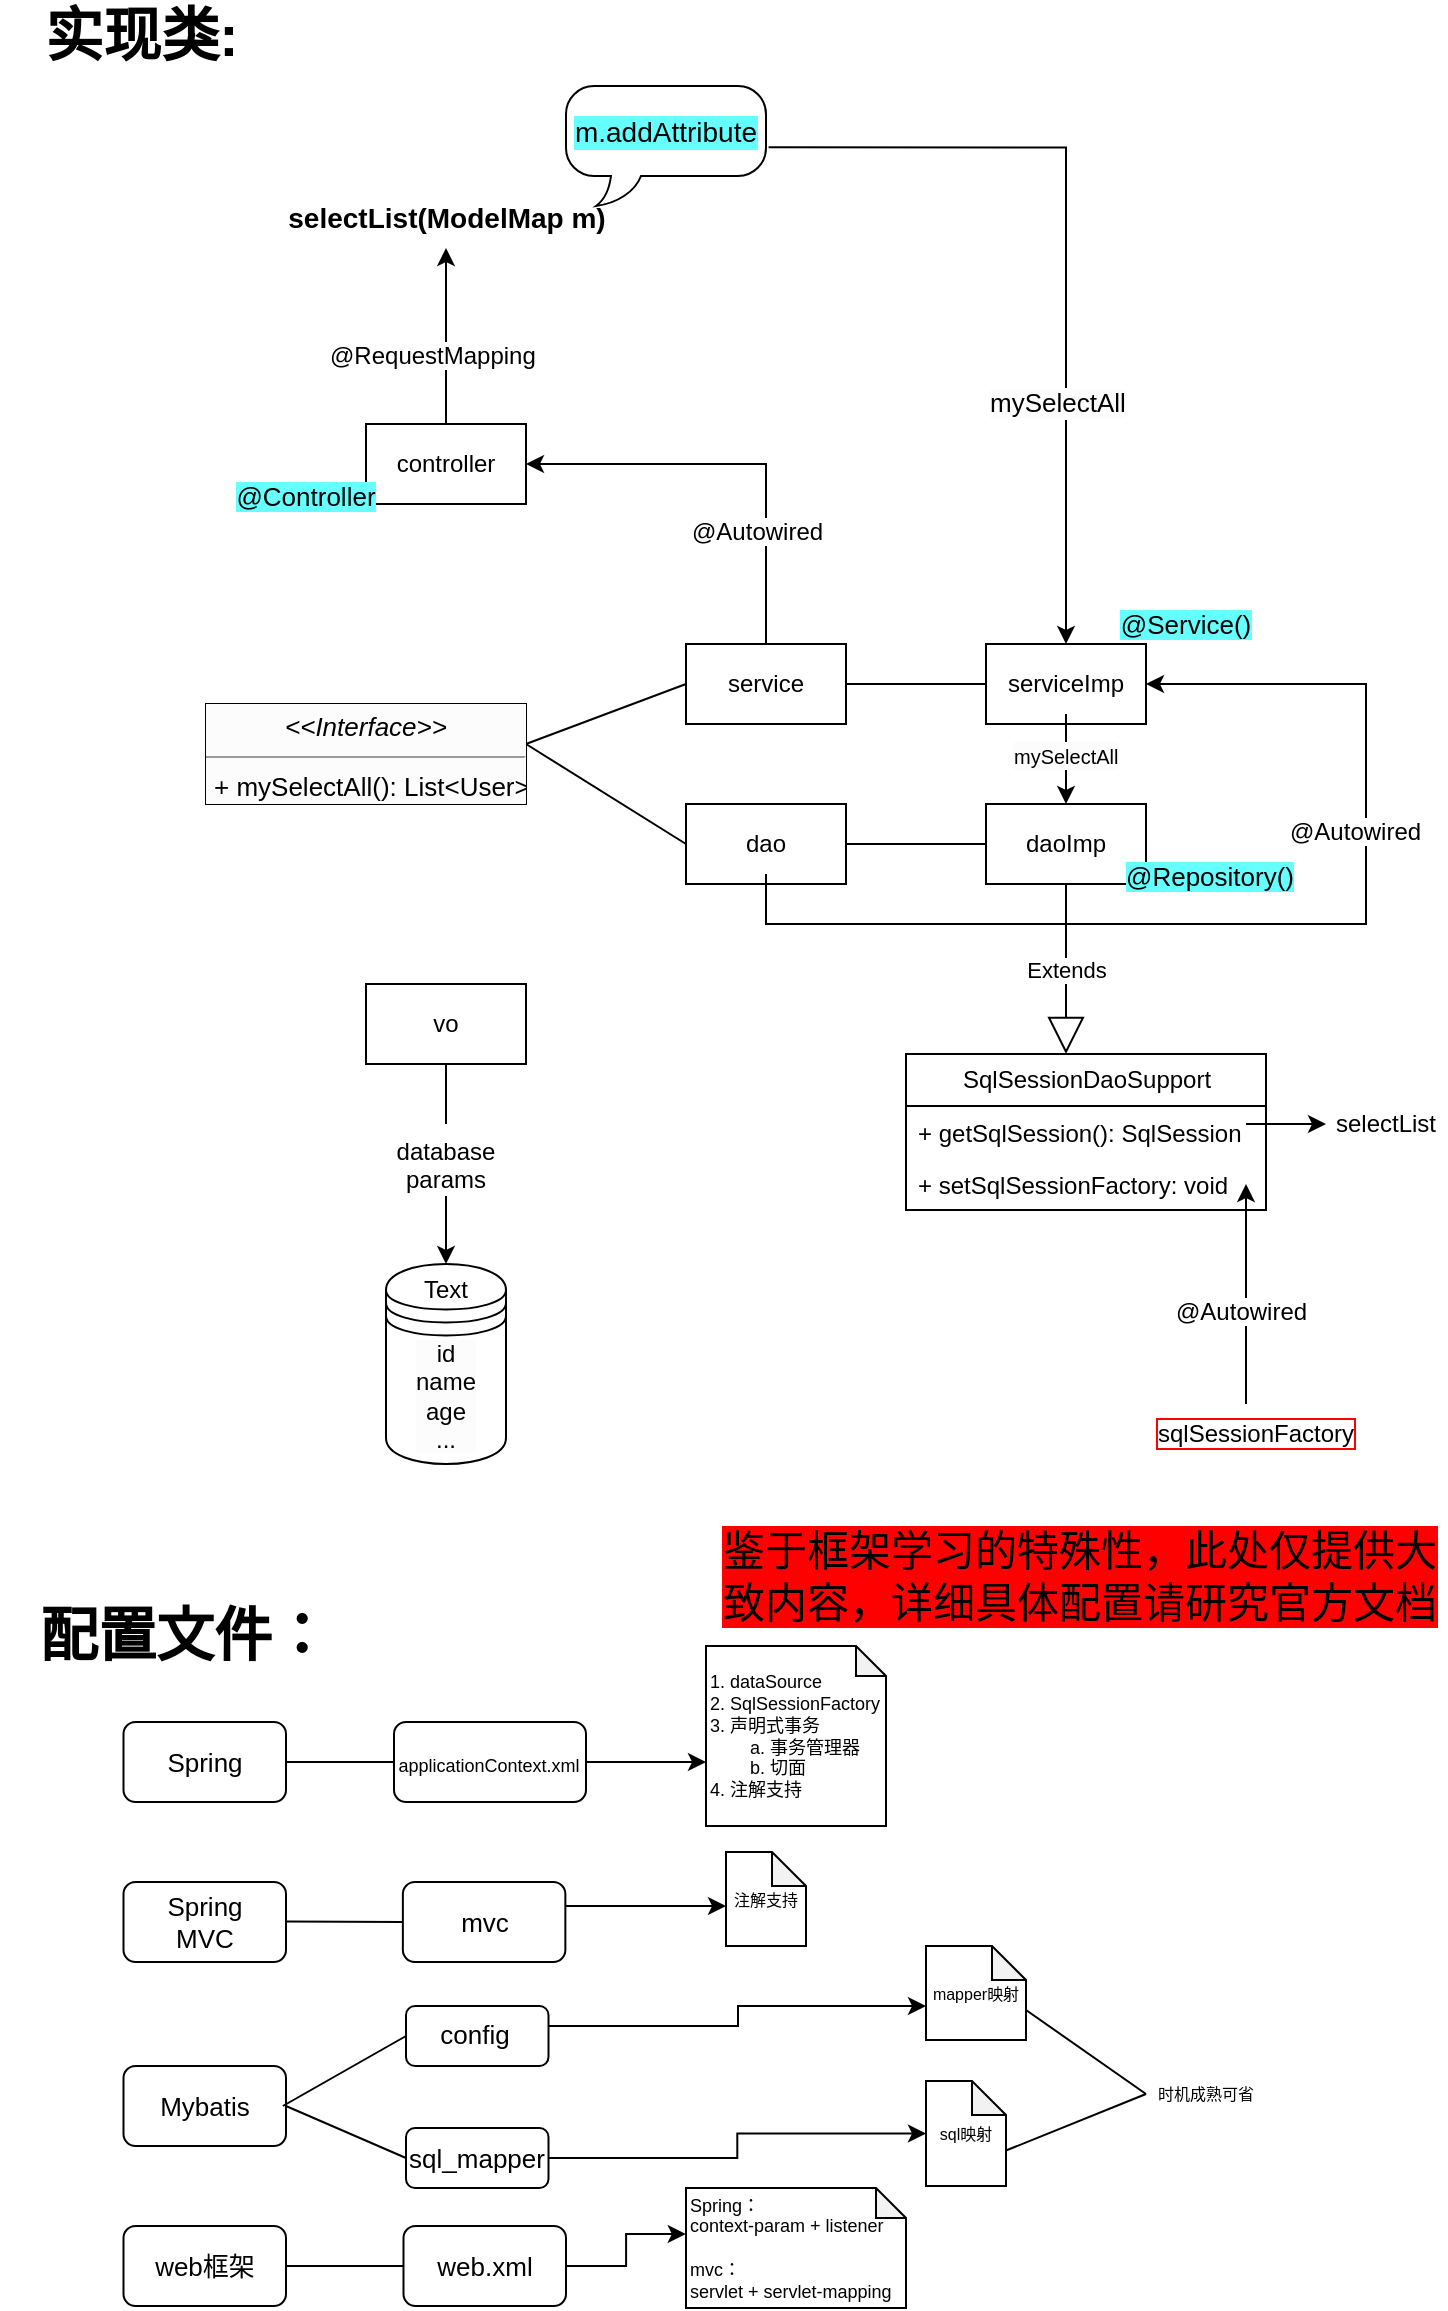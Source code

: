 <mxfile version="17.2.4" type="device"><diagram id="9NevQaqZ1aQY8IA8R68m" name="第 1 页"><mxGraphModel dx="1422" dy="1053" grid="1" gridSize="10" guides="1" tooltips="1" connect="1" arrows="1" fold="1" page="1" pageScale="1" pageWidth="827" pageHeight="1169" math="0" shadow="0"><root><mxCell id="0"/><mxCell id="1" parent="0"/><mxCell id="rfBRu9TjuFftcZ76sLy7-3" value="" style="rounded=0;whiteSpace=wrap;html=1;" vertex="1" parent="1"><mxGeometry x="200" y="219" width="80" height="40" as="geometry"/></mxCell><mxCell id="rfBRu9TjuFftcZ76sLy7-4" value="controller" style="text;html=1;strokeColor=none;fillColor=none;align=center;verticalAlign=middle;whiteSpace=wrap;rounded=0;" vertex="1" parent="1"><mxGeometry x="210" y="224" width="60" height="30" as="geometry"/></mxCell><mxCell id="rfBRu9TjuFftcZ76sLy7-5" value="" style="rounded=0;whiteSpace=wrap;html=1;" vertex="1" parent="1"><mxGeometry x="360" y="329" width="80" height="40" as="geometry"/></mxCell><mxCell id="rfBRu9TjuFftcZ76sLy7-65" style="edgeStyle=orthogonalEdgeStyle;rounded=0;orthogonalLoop=1;jettySize=auto;html=1;fontFamily=Helvetica;fontColor=#000000;entryX=1;entryY=0.5;entryDx=0;entryDy=0;exitX=0.5;exitY=0;exitDx=0;exitDy=0;" edge="1" parent="1" source="rfBRu9TjuFftcZ76sLy7-5" target="rfBRu9TjuFftcZ76sLy7-3"><mxGeometry relative="1" as="geometry"><mxPoint x="300" y="239" as="targetPoint"/><Array as="points"><mxPoint x="400" y="239"/></Array></mxGeometry></mxCell><mxCell id="rfBRu9TjuFftcZ76sLy7-6" value="service" style="text;html=1;strokeColor=none;fillColor=none;align=center;verticalAlign=middle;whiteSpace=wrap;rounded=0;" vertex="1" parent="1"><mxGeometry x="370" y="334" width="60" height="30" as="geometry"/></mxCell><mxCell id="rfBRu9TjuFftcZ76sLy7-7" value="" style="rounded=0;whiteSpace=wrap;html=1;" vertex="1" parent="1"><mxGeometry x="360" y="409" width="80" height="40" as="geometry"/></mxCell><mxCell id="rfBRu9TjuFftcZ76sLy7-66" style="edgeStyle=orthogonalEdgeStyle;rounded=0;orthogonalLoop=1;jettySize=auto;html=1;fontFamily=Helvetica;fontColor=#000000;entryX=1;entryY=0.5;entryDx=0;entryDy=0;" edge="1" parent="1" source="rfBRu9TjuFftcZ76sLy7-8" target="rfBRu9TjuFftcZ76sLy7-23"><mxGeometry relative="1" as="geometry"><mxPoint x="610" y="349" as="targetPoint"/><Array as="points"><mxPoint x="400" y="469"/><mxPoint x="700" y="469"/><mxPoint x="700" y="349"/></Array></mxGeometry></mxCell><mxCell id="rfBRu9TjuFftcZ76sLy7-8" value="dao" style="text;html=1;strokeColor=none;fillColor=none;align=center;verticalAlign=middle;whiteSpace=wrap;rounded=0;" vertex="1" parent="1"><mxGeometry x="370" y="414" width="60" height="30" as="geometry"/></mxCell><mxCell id="rfBRu9TjuFftcZ76sLy7-11" value="" style="rounded=0;whiteSpace=wrap;html=1;" vertex="1" parent="1"><mxGeometry x="200" y="499" width="80" height="40" as="geometry"/></mxCell><mxCell id="rfBRu9TjuFftcZ76sLy7-12" value="vo" style="text;html=1;strokeColor=none;fillColor=none;align=center;verticalAlign=middle;whiteSpace=wrap;rounded=0;" vertex="1" parent="1"><mxGeometry x="210" y="504" width="60" height="30" as="geometry"/></mxCell><mxCell id="rfBRu9TjuFftcZ76sLy7-15" value="" style="endArrow=none;html=1;rounded=0;entryX=0;entryY=0.5;entryDx=0;entryDy=0;" edge="1" parent="1" target="rfBRu9TjuFftcZ76sLy7-5"><mxGeometry width="50" height="50" relative="1" as="geometry"><mxPoint x="280" y="379" as="sourcePoint"/><mxPoint x="330" y="329" as="targetPoint"/></mxGeometry></mxCell><mxCell id="rfBRu9TjuFftcZ76sLy7-16" value="" style="endArrow=none;html=1;rounded=0;entryX=0;entryY=0.5;entryDx=0;entryDy=0;" edge="1" parent="1" target="rfBRu9TjuFftcZ76sLy7-7"><mxGeometry width="50" height="50" relative="1" as="geometry"><mxPoint x="280" y="379" as="sourcePoint"/><mxPoint x="330" y="329" as="targetPoint"/></mxGeometry></mxCell><mxCell id="rfBRu9TjuFftcZ76sLy7-20" value="" style="endArrow=none;html=1;rounded=0;fontColor=#000000;" edge="1" parent="1"><mxGeometry width="50" height="50" relative="1" as="geometry"><mxPoint x="440" y="349" as="sourcePoint"/><mxPoint x="510" y="349" as="targetPoint"/></mxGeometry></mxCell><mxCell id="rfBRu9TjuFftcZ76sLy7-23" value="" style="rounded=0;whiteSpace=wrap;html=1;" vertex="1" parent="1"><mxGeometry x="510" y="329" width="80" height="40" as="geometry"/></mxCell><mxCell id="rfBRu9TjuFftcZ76sLy7-85" style="edgeStyle=orthogonalEdgeStyle;rounded=0;orthogonalLoop=1;jettySize=auto;html=1;entryX=0.5;entryY=0;entryDx=0;entryDy=0;fontFamily=Helvetica;fontSize=14;fontColor=#000000;" edge="1" parent="1" source="rfBRu9TjuFftcZ76sLy7-24" target="rfBRu9TjuFftcZ76sLy7-25"><mxGeometry relative="1" as="geometry"/></mxCell><mxCell id="rfBRu9TjuFftcZ76sLy7-24" value="serviceImp" style="text;html=1;strokeColor=none;fillColor=none;align=center;verticalAlign=middle;whiteSpace=wrap;rounded=0;" vertex="1" parent="1"><mxGeometry x="520" y="334" width="60" height="30" as="geometry"/></mxCell><mxCell id="rfBRu9TjuFftcZ76sLy7-25" value="" style="rounded=0;whiteSpace=wrap;html=1;" vertex="1" parent="1"><mxGeometry x="510" y="409" width="80" height="40" as="geometry"/></mxCell><mxCell id="rfBRu9TjuFftcZ76sLy7-26" value="daoImp" style="text;html=1;strokeColor=none;fillColor=none;align=center;verticalAlign=middle;whiteSpace=wrap;rounded=0;" vertex="1" parent="1"><mxGeometry x="520" y="414" width="60" height="30" as="geometry"/></mxCell><mxCell id="rfBRu9TjuFftcZ76sLy7-28" value="" style="endArrow=none;html=1;rounded=0;fontColor=#000000;entryX=0;entryY=0.5;entryDx=0;entryDy=0;" edge="1" parent="1" target="rfBRu9TjuFftcZ76sLy7-25"><mxGeometry width="50" height="50" relative="1" as="geometry"><mxPoint x="440" y="429" as="sourcePoint"/><mxPoint x="490" y="379" as="targetPoint"/></mxGeometry></mxCell><mxCell id="rfBRu9TjuFftcZ76sLy7-34" value="Extends" style="endArrow=block;endSize=16;endFill=0;html=1;rounded=0;fontColor=#000000;exitX=0.5;exitY=1;exitDx=0;exitDy=0;" edge="1" parent="1" source="rfBRu9TjuFftcZ76sLy7-25"><mxGeometry width="160" relative="1" as="geometry"><mxPoint x="540" y="534" as="sourcePoint"/><mxPoint x="550" y="534" as="targetPoint"/></mxGeometry></mxCell><mxCell id="rfBRu9TjuFftcZ76sLy7-40" value="SqlSessionDaoSupport" style="swimlane;fontStyle=0;childLayout=stackLayout;horizontal=1;startSize=26;fillColor=none;horizontalStack=0;resizeParent=1;resizeParentMax=0;resizeLast=0;collapsible=1;marginBottom=0;labelBackgroundColor=none;fontColor=#000000;html=1;" vertex="1" parent="1"><mxGeometry x="470" y="534" width="180" height="78" as="geometry"><mxRectangle x="470" y="443" width="160" height="26" as="alternateBounds"/></mxGeometry></mxCell><mxCell id="rfBRu9TjuFftcZ76sLy7-41" value="+ getSqlSession(): SqlSession" style="text;strokeColor=none;fillColor=none;align=left;verticalAlign=top;spacingLeft=4;spacingRight=4;overflow=hidden;rotatable=0;points=[[0,0.5],[1,0.5]];portConstraint=eastwest;labelBackgroundColor=none;fontColor=#000000;html=1;" vertex="1" parent="rfBRu9TjuFftcZ76sLy7-40"><mxGeometry y="26" width="180" height="26" as="geometry"/></mxCell><mxCell id="rfBRu9TjuFftcZ76sLy7-42" value="+ setSqlSessionFactory: void" style="text;strokeColor=none;fillColor=none;align=left;verticalAlign=top;spacingLeft=4;spacingRight=4;overflow=hidden;rotatable=0;points=[[0,0.5],[1,0.5]];portConstraint=eastwest;labelBackgroundColor=none;fontColor=#000000;html=1;" vertex="1" parent="rfBRu9TjuFftcZ76sLy7-40"><mxGeometry y="52" width="180" height="26" as="geometry"/></mxCell><mxCell id="rfBRu9TjuFftcZ76sLy7-44" value="" style="endArrow=classic;html=1;rounded=0;fontColor=#000000;" edge="1" parent="1" target="rfBRu9TjuFftcZ76sLy7-45"><mxGeometry width="50" height="50" relative="1" as="geometry"><mxPoint x="640" y="569" as="sourcePoint"/><mxPoint x="700" y="569" as="targetPoint"/></mxGeometry></mxCell><mxCell id="rfBRu9TjuFftcZ76sLy7-45" value="selectList" style="text;strokeColor=none;fillColor=none;align=center;verticalAlign=middle;whiteSpace=wrap;rounded=0;labelBackgroundColor=none;fontColor=#000000;html=1;" vertex="1" parent="1"><mxGeometry x="680" y="554" width="60" height="30" as="geometry"/></mxCell><mxCell id="rfBRu9TjuFftcZ76sLy7-68" style="edgeStyle=orthogonalEdgeStyle;rounded=0;orthogonalLoop=1;jettySize=auto;html=1;fontFamily=Helvetica;fontColor=#000000;" edge="1" parent="1" source="rfBRu9TjuFftcZ76sLy7-50"><mxGeometry relative="1" as="geometry"><mxPoint x="640" y="599" as="targetPoint"/><Array as="points"><mxPoint x="640" y="599"/></Array></mxGeometry></mxCell><mxCell id="rfBRu9TjuFftcZ76sLy7-50" value="sqlSessionFactory" style="text;whiteSpace=wrap;fontColor=#000000;align=center;html=1;labelBorderColor=#FF0000;" vertex="1" parent="1"><mxGeometry x="600" y="709" width="90" height="30" as="geometry"/></mxCell><mxCell id="rfBRu9TjuFftcZ76sLy7-52" value="@Autowired" style="text;whiteSpace=wrap;fontColor=#000000;html=1;labelBackgroundColor=default;" vertex="1" parent="1"><mxGeometry x="603" y="649" width="70" height="30" as="geometry"/></mxCell><mxCell id="rfBRu9TjuFftcZ76sLy7-53" value="@Autowired" style="text;whiteSpace=wrap;fontColor=#000000;html=1;labelBackgroundColor=default;" vertex="1" parent="1"><mxGeometry x="660" y="409" width="70" height="30" as="geometry"/></mxCell><mxCell id="rfBRu9TjuFftcZ76sLy7-54" value="@Autowired" style="text;whiteSpace=wrap;fontColor=#000000;html=1;labelBackgroundColor=default;" vertex="1" parent="1"><mxGeometry x="361" y="259" width="70" height="30" as="geometry"/></mxCell><mxCell id="rfBRu9TjuFftcZ76sLy7-56" value="" style="endArrow=classic;html=1;rounded=0;fontColor=#000000;startArrow=none;" edge="1" parent="1" source="rfBRu9TjuFftcZ76sLy7-57"><mxGeometry width="50" height="50" relative="1" as="geometry"><mxPoint x="240" y="539" as="sourcePoint"/><mxPoint x="240" y="639" as="targetPoint"/></mxGeometry></mxCell><mxCell id="rfBRu9TjuFftcZ76sLy7-57" value="&lt;span&gt;database params&lt;/span&gt;" style="text;whiteSpace=wrap;fontColor=#000000;html=1;labelBackgroundColor=default;align=center;" vertex="1" parent="1"><mxGeometry x="205" y="569" width="70" height="30" as="geometry"/></mxCell><mxCell id="rfBRu9TjuFftcZ76sLy7-58" value="" style="endArrow=none;html=1;rounded=0;fontColor=#000000;" edge="1" parent="1" target="rfBRu9TjuFftcZ76sLy7-57"><mxGeometry width="50" height="50" relative="1" as="geometry"><mxPoint x="240" y="539" as="sourcePoint"/><mxPoint x="240" y="659" as="targetPoint"/></mxGeometry></mxCell><mxCell id="rfBRu9TjuFftcZ76sLy7-59" value="id&lt;br&gt;name&lt;br&gt;age&lt;br&gt;..." style="shape=datastore;whiteSpace=wrap;html=1;labelBackgroundColor=#FCFCFC;fontColor=#000000;" vertex="1" parent="1"><mxGeometry x="210" y="639" width="60" height="100" as="geometry"/></mxCell><mxCell id="rfBRu9TjuFftcZ76sLy7-60" value="&lt;p style=&quot;margin: 4px 0px 0px ; text-align: center ; font-size: 13px&quot;&gt;&lt;font style=&quot;font-size: 13px&quot;&gt;&lt;i&gt;&amp;lt;&amp;lt;Interface&amp;gt;&amp;gt;&lt;/i&gt;&lt;br&gt;&lt;/font&gt;&lt;/p&gt;&lt;hr size=&quot;1&quot; style=&quot;font-size: 13px&quot;&gt;&lt;p style=&quot;margin: 0px 0px 0px 4px ; font-size: 13px&quot;&gt;&lt;font style=&quot;font-size: 13px&quot;&gt;+ mySelectAll(): List&amp;lt;User&amp;gt;&lt;/font&gt;&lt;/p&gt;" style="verticalAlign=top;align=left;overflow=fill;fontSize=12;fontFamily=Helvetica;html=1;labelBackgroundColor=#FCFCFC;fontColor=#000000;" vertex="1" parent="1"><mxGeometry x="120" y="359" width="160" height="50" as="geometry"/></mxCell><mxCell id="rfBRu9TjuFftcZ76sLy7-61" value="Text" style="text;html=1;strokeColor=none;fillColor=none;align=center;verticalAlign=middle;whiteSpace=wrap;rounded=0;labelBackgroundColor=none;fontFamily=Helvetica;fontColor=#000000;" vertex="1" parent="1"><mxGeometry x="210" y="637" width="60" height="30" as="geometry"/></mxCell><mxCell id="rfBRu9TjuFftcZ76sLy7-72" value="" style="endArrow=classic;html=1;rounded=0;fontFamily=Helvetica;fontSize=13;fontColor=#000000;exitX=0.5;exitY=0;exitDx=0;exitDy=0;" edge="1" parent="1" source="rfBRu9TjuFftcZ76sLy7-3"><mxGeometry width="50" height="50" relative="1" as="geometry"><mxPoint x="70" y="421" as="sourcePoint"/><mxPoint x="240" y="131" as="targetPoint"/></mxGeometry></mxCell><mxCell id="rfBRu9TjuFftcZ76sLy7-73" value="@RequestMapping" style="text;whiteSpace=wrap;fontColor=#000000;labelBackgroundColor=default;html=1;" vertex="1" parent="1"><mxGeometry x="180" y="171" width="70" height="30" as="geometry"/></mxCell><mxCell id="rfBRu9TjuFftcZ76sLy7-74" value="&lt;b&gt;&lt;font style=&quot;font-size: 14px&quot;&gt;selectList(ModelMap m)&lt;/font&gt;&lt;/b&gt;" style="text;strokeColor=none;fillColor=none;align=center;verticalAlign=middle;whiteSpace=wrap;rounded=0;labelBackgroundColor=none;fontColor=#000000;labelBorderColor=none;html=1;" vertex="1" parent="1"><mxGeometry x="157.5" y="101" width="165" height="30" as="geometry"/></mxCell><mxCell id="rfBRu9TjuFftcZ76sLy7-86" value="&lt;span style=&quot;background-color: rgb(252 , 252 , 252)&quot;&gt;&lt;font style=&quot;font-size: 10px&quot;&gt;mySelectAll&lt;/font&gt;&lt;/span&gt;" style="text;whiteSpace=wrap;fontColor=#000000;labelBackgroundColor=default;html=1;" vertex="1" parent="1"><mxGeometry x="522" y="371" width="70" height="30" as="geometry"/></mxCell><mxCell id="rfBRu9TjuFftcZ76sLy7-90" style="edgeStyle=orthogonalEdgeStyle;rounded=0;orthogonalLoop=1;jettySize=auto;html=1;fontFamily=Helvetica;fontSize=10;fontColor=#000000;entryX=0.5;entryY=0;entryDx=0;entryDy=0;exitX=1.013;exitY=0.511;exitDx=0;exitDy=0;exitPerimeter=0;" edge="1" parent="1" source="rfBRu9TjuFftcZ76sLy7-87" target="rfBRu9TjuFftcZ76sLy7-23"><mxGeometry relative="1" as="geometry"><mxPoint x="550" y="320" as="targetPoint"/><mxPoint x="390" y="80" as="sourcePoint"/></mxGeometry></mxCell><mxCell id="rfBRu9TjuFftcZ76sLy7-87" value="&lt;span style=&quot;font-size: 14px&quot;&gt;m.addAttribute&lt;/span&gt;" style="whiteSpace=wrap;html=1;shape=mxgraph.basic.roundRectCallout;dx=30;dy=15;size=14;boundedLbl=1;labelBackgroundColor=#66FFFF;labelBorderColor=none;fontFamily=Helvetica;fontSize=10;fontColor=#000000;" vertex="1" parent="1"><mxGeometry x="300" y="50" width="100" height="60" as="geometry"/></mxCell><mxCell id="rfBRu9TjuFftcZ76sLy7-91" value="&lt;span style=&quot;background-color: rgb(252 , 252 , 252)&quot;&gt;&lt;font style=&quot;font-size: 13px&quot;&gt;mySelectAll&lt;/font&gt;&lt;/span&gt;" style="text;whiteSpace=wrap;fontColor=#000000;labelBackgroundColor=default;html=1;" vertex="1" parent="1"><mxGeometry x="510" y="194" width="70" height="30" as="geometry"/></mxCell><mxCell id="rfBRu9TjuFftcZ76sLy7-92" value="@Service()" style="text;strokeColor=none;fillColor=none;align=center;verticalAlign=middle;whiteSpace=wrap;rounded=0;labelBackgroundColor=#66FFFF;labelBorderColor=none;fontFamily=Helvetica;fontSize=13;fontColor=#000000;" vertex="1" parent="1"><mxGeometry x="580" y="304" width="60" height="30" as="geometry"/></mxCell><mxCell id="rfBRu9TjuFftcZ76sLy7-93" value="@Repository()" style="text;strokeColor=none;fillColor=none;align=center;verticalAlign=middle;whiteSpace=wrap;rounded=0;labelBackgroundColor=#66FFFF;labelBorderColor=none;fontFamily=Helvetica;fontSize=13;fontColor=#000000;" vertex="1" parent="1"><mxGeometry x="592" y="430" width="60" height="30" as="geometry"/></mxCell><mxCell id="rfBRu9TjuFftcZ76sLy7-96" value="@Controller" style="text;strokeColor=none;fillColor=none;align=center;verticalAlign=middle;whiteSpace=wrap;rounded=0;labelBackgroundColor=#66FFFF;labelBorderColor=none;fontFamily=Helvetica;fontSize=13;fontColor=#000000;" vertex="1" parent="1"><mxGeometry x="140" y="240" width="60" height="30" as="geometry"/></mxCell><mxCell id="rfBRu9TjuFftcZ76sLy7-97" value="&lt;font style=&quot;font-size: 29px&quot;&gt;&lt;b&gt;实现类:&lt;/b&gt;&lt;/font&gt;" style="text;html=1;strokeColor=none;fillColor=none;align=center;verticalAlign=middle;whiteSpace=wrap;rounded=0;labelBackgroundColor=none;labelBorderColor=none;fontFamily=Helvetica;fontSize=13;fontColor=default;" vertex="1" parent="1"><mxGeometry x="17.5" y="10" width="140" height="30" as="geometry"/></mxCell><mxCell id="rfBRu9TjuFftcZ76sLy7-98" value="&lt;span style=&quot;font-size: 29px&quot;&gt;&lt;b&gt;配置文件：&lt;/b&gt;&lt;/span&gt;" style="text;html=1;strokeColor=none;fillColor=none;align=center;verticalAlign=middle;whiteSpace=wrap;rounded=0;labelBackgroundColor=none;labelBorderColor=none;fontFamily=Helvetica;fontSize=13;fontColor=#000000;" vertex="1" parent="1"><mxGeometry x="32.5" y="810" width="152.5" height="30" as="geometry"/></mxCell><mxCell id="rfBRu9TjuFftcZ76sLy7-99" value="" style="rounded=1;whiteSpace=wrap;html=1;labelBackgroundColor=none;labelBorderColor=none;fontFamily=Helvetica;fontSize=29;fontColor=#000000;" vertex="1" parent="1"><mxGeometry x="78.75" y="868" width="81.25" height="40" as="geometry"/></mxCell><mxCell id="rfBRu9TjuFftcZ76sLy7-102" value="Spring" style="text;html=1;strokeColor=none;fillColor=none;align=center;verticalAlign=middle;whiteSpace=wrap;rounded=0;labelBackgroundColor=none;labelBorderColor=none;fontFamily=Helvetica;fontSize=13;fontColor=#000000;" vertex="1" parent="1"><mxGeometry x="89.06" y="873" width="60.62" height="30" as="geometry"/></mxCell><mxCell id="rfBRu9TjuFftcZ76sLy7-103" value="" style="rounded=1;whiteSpace=wrap;html=1;labelBackgroundColor=none;labelBorderColor=none;fontFamily=Helvetica;fontSize=29;fontColor=#000000;" vertex="1" parent="1"><mxGeometry x="78.75" y="948" width="81.25" height="40" as="geometry"/></mxCell><mxCell id="rfBRu9TjuFftcZ76sLy7-104" value="Spring MVC" style="text;html=1;strokeColor=none;fillColor=none;align=center;verticalAlign=middle;whiteSpace=wrap;rounded=0;labelBackgroundColor=none;labelBorderColor=none;fontFamily=Helvetica;fontSize=13;fontColor=#000000;" vertex="1" parent="1"><mxGeometry x="89.06" y="953" width="60.62" height="30" as="geometry"/></mxCell><mxCell id="rfBRu9TjuFftcZ76sLy7-105" value="" style="rounded=1;whiteSpace=wrap;html=1;labelBackgroundColor=none;labelBorderColor=none;fontFamily=Helvetica;fontSize=29;fontColor=#000000;" vertex="1" parent="1"><mxGeometry x="78.75" y="1040" width="81.25" height="40" as="geometry"/></mxCell><mxCell id="rfBRu9TjuFftcZ76sLy7-106" value="Mybatis" style="text;html=1;strokeColor=none;fillColor=none;align=center;verticalAlign=middle;whiteSpace=wrap;rounded=0;labelBackgroundColor=none;labelBorderColor=none;fontFamily=Helvetica;fontSize=13;fontColor=#000000;" vertex="1" parent="1"><mxGeometry x="89.06" y="1045" width="60.62" height="30" as="geometry"/></mxCell><mxCell id="rfBRu9TjuFftcZ76sLy7-107" value="" style="rounded=1;whiteSpace=wrap;html=1;labelBackgroundColor=none;labelBorderColor=none;fontFamily=Helvetica;fontSize=29;fontColor=#000000;" vertex="1" parent="1"><mxGeometry x="78.75" y="1120" width="81.25" height="40" as="geometry"/></mxCell><mxCell id="rfBRu9TjuFftcZ76sLy7-108" value="web框架" style="text;html=1;strokeColor=none;fillColor=none;align=center;verticalAlign=middle;whiteSpace=wrap;rounded=0;labelBackgroundColor=none;labelBorderColor=none;fontFamily=Helvetica;fontSize=13;fontColor=#000000;" vertex="1" parent="1"><mxGeometry x="89.06" y="1125" width="60.62" height="30" as="geometry"/></mxCell><mxCell id="rfBRu9TjuFftcZ76sLy7-133" style="edgeStyle=orthogonalEdgeStyle;rounded=0;orthogonalLoop=1;jettySize=auto;html=1;exitX=1;exitY=0.5;exitDx=0;exitDy=0;entryX=-0.001;entryY=0.384;entryDx=0;entryDy=0;entryPerimeter=0;fontFamily=Helvetica;fontSize=8;fontColor=#000000;" edge="1" parent="1" source="rfBRu9TjuFftcZ76sLy7-111" target="rfBRu9TjuFftcZ76sLy7-132"><mxGeometry relative="1" as="geometry"/></mxCell><mxCell id="rfBRu9TjuFftcZ76sLy7-111" value="" style="rounded=1;whiteSpace=wrap;html=1;labelBackgroundColor=none;labelBorderColor=none;fontFamily=Helvetica;fontSize=29;fontColor=#000000;" vertex="1" parent="1"><mxGeometry x="218.75" y="1120" width="81.25" height="40" as="geometry"/></mxCell><mxCell id="rfBRu9TjuFftcZ76sLy7-112" value="web.xml" style="text;html=1;strokeColor=none;fillColor=none;align=center;verticalAlign=middle;whiteSpace=wrap;rounded=0;labelBackgroundColor=none;labelBorderColor=none;fontFamily=Helvetica;fontSize=13;fontColor=#000000;" vertex="1" parent="1"><mxGeometry x="229.06" y="1125" width="60.62" height="30" as="geometry"/></mxCell><mxCell id="rfBRu9TjuFftcZ76sLy7-136" style="edgeStyle=orthogonalEdgeStyle;rounded=0;orthogonalLoop=1;jettySize=auto;html=1;fontFamily=Helvetica;fontSize=8;fontColor=#000000;" edge="1" parent="1" source="rfBRu9TjuFftcZ76sLy7-115"><mxGeometry relative="1" as="geometry"><mxPoint x="480" y="1010" as="targetPoint"/><Array as="points"><mxPoint x="386" y="1020"/><mxPoint x="386" y="1010"/></Array></mxGeometry></mxCell><mxCell id="rfBRu9TjuFftcZ76sLy7-115" value="" style="rounded=1;whiteSpace=wrap;html=1;labelBackgroundColor=none;labelBorderColor=none;fontFamily=Helvetica;fontSize=29;fontColor=#000000;" vertex="1" parent="1"><mxGeometry x="220" y="1010" width="71.25" height="30" as="geometry"/></mxCell><mxCell id="rfBRu9TjuFftcZ76sLy7-116" value="config" style="text;html=1;strokeColor=none;fillColor=none;align=center;verticalAlign=middle;whiteSpace=wrap;rounded=0;labelBackgroundColor=none;labelBorderColor=none;fontFamily=Helvetica;fontSize=13;fontColor=#000000;" vertex="1" parent="1"><mxGeometry x="224.32" y="1009" width="60.62" height="30" as="geometry"/></mxCell><mxCell id="rfBRu9TjuFftcZ76sLy7-117" value="" style="endArrow=none;html=1;rounded=0;fontFamily=Helvetica;fontSize=13;fontColor=#000000;entryX=0;entryY=0.5;entryDx=0;entryDy=0;" edge="1" parent="1" target="rfBRu9TjuFftcZ76sLy7-115"><mxGeometry width="50" height="50" relative="1" as="geometry"><mxPoint x="158.43" y="1060" as="sourcePoint"/><mxPoint x="208.43" y="1010" as="targetPoint"/></mxGeometry></mxCell><mxCell id="rfBRu9TjuFftcZ76sLy7-118" value="" style="endArrow=none;html=1;rounded=0;fontFamily=Helvetica;fontSize=13;fontColor=#000000;entryX=0;entryY=0.5;entryDx=0;entryDy=0;" edge="1" parent="1" target="rfBRu9TjuFftcZ76sLy7-111"><mxGeometry width="50" height="50" relative="1" as="geometry"><mxPoint x="160" y="1140" as="sourcePoint"/><mxPoint x="210" y="1090" as="targetPoint"/></mxGeometry></mxCell><mxCell id="rfBRu9TjuFftcZ76sLy7-139" style="edgeStyle=orthogonalEdgeStyle;rounded=0;orthogonalLoop=1;jettySize=auto;html=1;exitX=1;exitY=0.5;exitDx=0;exitDy=0;fontFamily=Helvetica;fontSize=8;fontColor=#000000;" edge="1" parent="1" source="rfBRu9TjuFftcZ76sLy7-119" target="rfBRu9TjuFftcZ76sLy7-140"><mxGeometry relative="1" as="geometry"><mxPoint x="390" y="1085.97" as="targetPoint"/></mxGeometry></mxCell><mxCell id="rfBRu9TjuFftcZ76sLy7-119" value="" style="rounded=1;whiteSpace=wrap;html=1;labelBackgroundColor=none;labelBorderColor=none;fontFamily=Helvetica;fontSize=29;fontColor=#000000;" vertex="1" parent="1"><mxGeometry x="220" y="1071" width="71.25" height="30" as="geometry"/></mxCell><mxCell id="rfBRu9TjuFftcZ76sLy7-120" value="sql_mapper" style="text;html=1;strokeColor=none;fillColor=none;align=center;verticalAlign=middle;whiteSpace=wrap;rounded=0;labelBackgroundColor=none;labelBorderColor=none;fontFamily=Helvetica;fontSize=13;fontColor=#000000;" vertex="1" parent="1"><mxGeometry x="225.32" y="1071" width="60.62" height="30" as="geometry"/></mxCell><mxCell id="rfBRu9TjuFftcZ76sLy7-121" value="" style="endArrow=none;html=1;rounded=0;fontFamily=Helvetica;fontSize=13;fontColor=#000000;entryX=0;entryY=0.5;entryDx=0;entryDy=0;" edge="1" parent="1" target="rfBRu9TjuFftcZ76sLy7-119"><mxGeometry width="50" height="50" relative="1" as="geometry"><mxPoint x="160" y="1060" as="sourcePoint"/><mxPoint x="220" y="1080" as="targetPoint"/></mxGeometry></mxCell><mxCell id="rfBRu9TjuFftcZ76sLy7-131" value="" style="edgeStyle=orthogonalEdgeStyle;rounded=0;orthogonalLoop=1;jettySize=auto;html=1;fontFamily=Helvetica;fontSize=9;fontColor=#000000;" edge="1" parent="1" source="rfBRu9TjuFftcZ76sLy7-122" target="rfBRu9TjuFftcZ76sLy7-129"><mxGeometry relative="1" as="geometry"><Array as="points"><mxPoint x="350" y="888"/><mxPoint x="350" y="888"/></Array></mxGeometry></mxCell><mxCell id="rfBRu9TjuFftcZ76sLy7-122" value="" style="rounded=1;whiteSpace=wrap;html=1;labelBackgroundColor=none;labelBorderColor=none;fontFamily=Helvetica;fontSize=29;fontColor=#000000;" vertex="1" parent="1"><mxGeometry x="214" y="868" width="96" height="40" as="geometry"/></mxCell><mxCell id="rfBRu9TjuFftcZ76sLy7-123" value="&lt;font style=&quot;font-size: 9px&quot;&gt;applicationContext.xml&lt;/font&gt;" style="text;html=1;strokeColor=none;fillColor=none;align=center;verticalAlign=middle;whiteSpace=wrap;rounded=0;labelBackgroundColor=none;labelBorderColor=none;fontFamily=Helvetica;fontSize=13;fontColor=#000000;" vertex="1" parent="1"><mxGeometry x="230.63" y="873" width="60.62" height="30" as="geometry"/></mxCell><mxCell id="rfBRu9TjuFftcZ76sLy7-134" style="edgeStyle=orthogonalEdgeStyle;rounded=0;orthogonalLoop=1;jettySize=auto;html=1;fontFamily=Helvetica;fontSize=8;fontColor=#000000;" edge="1" parent="1" source="rfBRu9TjuFftcZ76sLy7-124" target="rfBRu9TjuFftcZ76sLy7-135"><mxGeometry relative="1" as="geometry"><mxPoint x="360" y="968" as="targetPoint"/><Array as="points"><mxPoint x="350" y="960"/><mxPoint x="350" y="960"/></Array></mxGeometry></mxCell><mxCell id="rfBRu9TjuFftcZ76sLy7-124" value="" style="rounded=1;whiteSpace=wrap;html=1;labelBackgroundColor=none;labelBorderColor=none;fontFamily=Helvetica;fontSize=29;fontColor=#000000;" vertex="1" parent="1"><mxGeometry x="218.43" y="948" width="81.25" height="40" as="geometry"/></mxCell><mxCell id="rfBRu9TjuFftcZ76sLy7-125" value="mvc" style="text;html=1;strokeColor=none;fillColor=none;align=center;verticalAlign=middle;whiteSpace=wrap;rounded=0;labelBackgroundColor=none;labelBorderColor=none;fontFamily=Helvetica;fontSize=13;fontColor=#000000;" vertex="1" parent="1"><mxGeometry x="228.74" y="953" width="60.62" height="30" as="geometry"/></mxCell><mxCell id="rfBRu9TjuFftcZ76sLy7-126" value="" style="endArrow=none;html=1;rounded=0;fontFamily=Helvetica;fontSize=13;fontColor=#000000;entryX=0;entryY=0.5;entryDx=0;entryDy=0;exitX=1;exitY=0.5;exitDx=0;exitDy=0;" edge="1" parent="1" source="rfBRu9TjuFftcZ76sLy7-99" target="rfBRu9TjuFftcZ76sLy7-122"><mxGeometry width="50" height="50" relative="1" as="geometry"><mxPoint x="160" y="890" as="sourcePoint"/><mxPoint x="210" y="840" as="targetPoint"/></mxGeometry></mxCell><mxCell id="rfBRu9TjuFftcZ76sLy7-127" value="" style="endArrow=none;html=1;rounded=0;fontFamily=Helvetica;fontSize=13;fontColor=#000000;entryX=0;entryY=0.5;entryDx=0;entryDy=0;exitX=1;exitY=0.5;exitDx=0;exitDy=0;" edge="1" parent="1" target="rfBRu9TjuFftcZ76sLy7-124"><mxGeometry width="50" height="50" relative="1" as="geometry"><mxPoint x="160" y="967.74" as="sourcePoint"/><mxPoint x="214" y="967.74" as="targetPoint"/></mxGeometry></mxCell><mxCell id="rfBRu9TjuFftcZ76sLy7-129" value="1. dataSource&lt;br&gt;2. SqlSessionFactory&lt;br&gt;3. 声明式事务&lt;br&gt;&lt;span style=&quot;white-space: pre&quot;&gt;&#9;&lt;/span&gt;a. 事务管理器&lt;br&gt;&lt;span style=&quot;white-space: pre&quot;&gt;&#9;&lt;/span&gt;b. 切面&lt;br&gt;4. 注解支持" style="shape=note;whiteSpace=wrap;html=1;backgroundOutline=1;darkOpacity=0.05;labelBackgroundColor=none;labelBorderColor=none;fontFamily=Helvetica;fontSize=9;fontColor=#000000;size=15;align=left;" vertex="1" parent="1"><mxGeometry x="370" y="830" width="90" height="90" as="geometry"/></mxCell><mxCell id="rfBRu9TjuFftcZ76sLy7-132" value="Spring：&#10;context-param + listener&#10;&#10;mvc：&#10;servlet + servlet-mapping" style="shape=note;whiteSpace=wrap;backgroundOutline=1;darkOpacity=0.05;labelBackgroundColor=none;labelBorderColor=none;fontFamily=Helvetica;fontSize=9;fontColor=#000000;size=15;align=left;" vertex="1" parent="1"><mxGeometry x="360" y="1101" width="110" height="60" as="geometry"/></mxCell><mxCell id="rfBRu9TjuFftcZ76sLy7-135" value="注解支持" style="shape=note;whiteSpace=wrap;html=1;backgroundOutline=1;darkOpacity=0.05;labelBackgroundColor=none;labelBorderColor=none;fontFamily=Helvetica;fontSize=8;fontColor=#000000;size=17;" vertex="1" parent="1"><mxGeometry x="380" y="933" width="40" height="47" as="geometry"/></mxCell><mxCell id="rfBRu9TjuFftcZ76sLy7-137" value="mapper映射" style="shape=note;whiteSpace=wrap;html=1;backgroundOutline=1;darkOpacity=0.05;labelBackgroundColor=none;labelBorderColor=none;fontFamily=Helvetica;fontSize=8;fontColor=#000000;size=17;" vertex="1" parent="1"><mxGeometry x="480" y="980" width="50" height="47" as="geometry"/></mxCell><mxCell id="rfBRu9TjuFftcZ76sLy7-140" value="sql映射" style="shape=note;whiteSpace=wrap;html=1;backgroundOutline=1;darkOpacity=0.05;labelBackgroundColor=none;labelBorderColor=none;fontFamily=Helvetica;fontSize=8;fontColor=#000000;size=17;" vertex="1" parent="1"><mxGeometry x="480" y="1047.5" width="40" height="52.5" as="geometry"/></mxCell><mxCell id="rfBRu9TjuFftcZ76sLy7-141" value="" style="endArrow=none;html=1;rounded=0;fontFamily=Helvetica;fontSize=8;fontColor=#000000;exitX=0;exitY=0;exitDx=50;exitDy=32;exitPerimeter=0;entryX=0;entryY=0.5;entryDx=0;entryDy=0;" edge="1" parent="1" source="rfBRu9TjuFftcZ76sLy7-137" target="rfBRu9TjuFftcZ76sLy7-142"><mxGeometry width="50" height="50" relative="1" as="geometry"><mxPoint x="532" y="1010" as="sourcePoint"/><mxPoint x="610" y="1050" as="targetPoint"/></mxGeometry></mxCell><mxCell id="rfBRu9TjuFftcZ76sLy7-142" value="时机成熟可省" style="text;html=1;strokeColor=none;fillColor=none;align=center;verticalAlign=middle;whiteSpace=wrap;rounded=0;labelBackgroundColor=none;labelBorderColor=none;fontFamily=Helvetica;fontSize=8;fontColor=#000000;" vertex="1" parent="1"><mxGeometry x="590" y="1039.0" width="60" height="30" as="geometry"/></mxCell><mxCell id="rfBRu9TjuFftcZ76sLy7-144" value="" style="endArrow=none;html=1;rounded=0;fontFamily=Helvetica;fontSize=8;fontColor=#000000;entryX=0;entryY=0.5;entryDx=0;entryDy=0;exitX=0;exitY=0;exitDx=40;exitDy=34.75;exitPerimeter=0;" edge="1" parent="1" source="rfBRu9TjuFftcZ76sLy7-140" target="rfBRu9TjuFftcZ76sLy7-142"><mxGeometry width="50" height="50" relative="1" as="geometry"><mxPoint x="540" y="1080" as="sourcePoint"/><mxPoint x="570" y="1030" as="targetPoint"/></mxGeometry></mxCell><mxCell id="rfBRu9TjuFftcZ76sLy7-145" value="&lt;font style=&quot;font-size: 21px&quot;&gt;鉴于框架学习的特殊性，此处仅提供大致内容，详细具体配置请研究官方文档&lt;/font&gt;" style="text;html=1;strokeColor=none;fillColor=none;align=center;verticalAlign=middle;whiteSpace=wrap;rounded=0;labelBackgroundColor=#FF0000;labelBorderColor=none;fontFamily=Helvetica;fontSize=8;fontColor=#000000;" vertex="1" parent="1"><mxGeometry x="377" y="780" width="360" height="30" as="geometry"/></mxCell></root></mxGraphModel></diagram></mxfile>